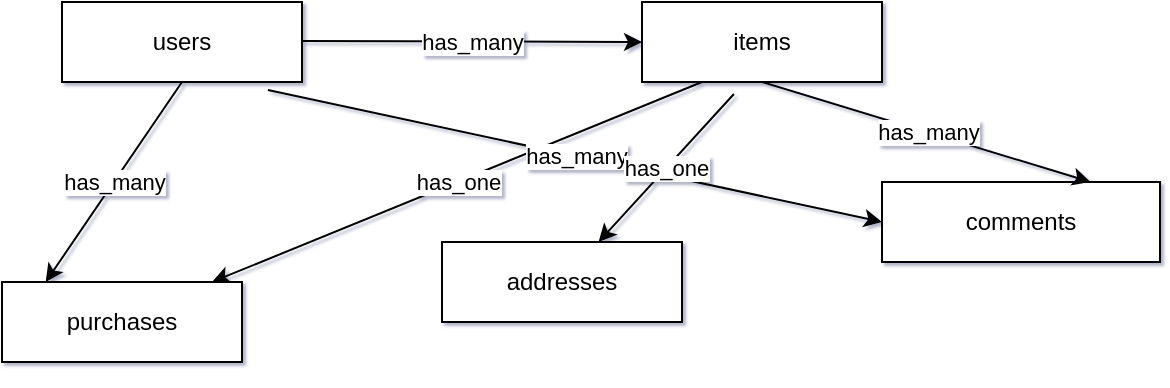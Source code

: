 <mxfile version="13.6.5">
    <diagram id="xWyK-RcXenSv-rnFcccI" name="ページ1">
        <mxGraphModel dx="675" dy="555" grid="1" gridSize="10" guides="1" tooltips="1" connect="1" arrows="1" fold="1" page="1" pageScale="1" pageWidth="827" pageHeight="1169" math="0" shadow="1">
            <root>
                <mxCell id="0"/>
                <mxCell id="1" parent="0"/>
                <mxCell id="3" value="users" style="rounded=0;whiteSpace=wrap;html=1;" vertex="1" parent="1">
                    <mxGeometry x="80" y="100" width="120" height="40" as="geometry"/>
                </mxCell>
                <mxCell id="4" value="items" style="rounded=0;whiteSpace=wrap;html=1;" vertex="1" parent="1">
                    <mxGeometry x="370" y="100" width="120" height="40" as="geometry"/>
                </mxCell>
                <mxCell id="7" style="edgeStyle=orthogonalEdgeStyle;rounded=0;orthogonalLoop=1;jettySize=auto;html=1;exitX=0.5;exitY=1;exitDx=0;exitDy=0;" edge="1" parent="1">
                    <mxGeometry relative="1" as="geometry">
                        <mxPoint x="430" y="280" as="sourcePoint"/>
                        <mxPoint x="430" y="280" as="targetPoint"/>
                    </mxGeometry>
                </mxCell>
                <mxCell id="21" value="" style="endArrow=classic;html=1;exitX=0.25;exitY=1;exitDx=0;exitDy=0;entryX=0.75;entryY=0;entryDx=0;entryDy=0;" edge="1" parent="1" source="4">
                    <mxGeometry relative="1" as="geometry">
                        <mxPoint x="390" y="210" as="sourcePoint"/>
                        <mxPoint x="155" y="240" as="targetPoint"/>
                    </mxGeometry>
                </mxCell>
                <mxCell id="22" value="has_one" style="edgeLabel;resizable=0;html=1;align=center;verticalAlign=middle;" connectable="0" vertex="1" parent="21">
                    <mxGeometry relative="1" as="geometry"/>
                </mxCell>
                <mxCell id="23" value="has_many" style="endArrow=classic;html=1;entryX=0;entryY=0.5;entryDx=0;entryDy=0;" edge="1" parent="1" target="4">
                    <mxGeometry relative="1" as="geometry">
                        <mxPoint x="200" y="119.5" as="sourcePoint"/>
                        <mxPoint x="300" y="119.5" as="targetPoint"/>
                    </mxGeometry>
                </mxCell>
                <mxCell id="28" value="" style="endArrow=classic;html=1;exitX=0.5;exitY=1;exitDx=0;exitDy=0;entryX=0.156;entryY=0;entryDx=0;entryDy=0;entryPerimeter=0;" edge="1" parent="1" source="3">
                    <mxGeometry relative="1" as="geometry">
                        <mxPoint x="320" y="360" as="sourcePoint"/>
                        <mxPoint x="71.84" y="240" as="targetPoint"/>
                    </mxGeometry>
                </mxCell>
                <mxCell id="29" value="has_many" style="edgeLabel;resizable=0;html=1;align=center;verticalAlign=middle;" connectable="0" vertex="1" parent="28">
                    <mxGeometry relative="1" as="geometry"/>
                </mxCell>
                <mxCell id="30" value="comments" style="rounded=0;whiteSpace=wrap;html=1;" vertex="1" parent="1">
                    <mxGeometry x="490" y="190" width="139" height="40" as="geometry"/>
                </mxCell>
                <mxCell id="32" value="" style="endArrow=classic;html=1;exitX=0.5;exitY=1;exitDx=0;exitDy=0;entryX=0.75;entryY=0;entryDx=0;entryDy=0;" edge="1" parent="1" source="4" target="30">
                    <mxGeometry relative="1" as="geometry">
                        <mxPoint x="430" y="190" as="sourcePoint"/>
                        <mxPoint x="530" y="190" as="targetPoint"/>
                    </mxGeometry>
                </mxCell>
                <mxCell id="33" value="has_many" style="edgeLabel;resizable=0;html=1;align=center;verticalAlign=middle;" connectable="0" vertex="1" parent="32">
                    <mxGeometry relative="1" as="geometry"/>
                </mxCell>
                <mxCell id="34" value="" style="endArrow=classic;html=1;exitX=0.858;exitY=1.1;exitDx=0;exitDy=0;exitPerimeter=0;entryX=0;entryY=0.5;entryDx=0;entryDy=0;" edge="1" parent="1" source="3" target="30">
                    <mxGeometry relative="1" as="geometry">
                        <mxPoint x="320" y="360" as="sourcePoint"/>
                        <mxPoint x="420" y="360" as="targetPoint"/>
                    </mxGeometry>
                </mxCell>
                <mxCell id="35" value="has_many" style="edgeLabel;resizable=0;html=1;align=center;verticalAlign=middle;" connectable="0" vertex="1" parent="34">
                    <mxGeometry relative="1" as="geometry"/>
                </mxCell>
                <mxCell id="36" value="addresses" style="rounded=0;whiteSpace=wrap;html=1;" vertex="1" parent="1">
                    <mxGeometry x="270" y="220" width="120" height="40" as="geometry"/>
                </mxCell>
                <mxCell id="37" value="has_one" style="endArrow=classic;html=1;exitX=0.383;exitY=1.15;exitDx=0;exitDy=0;exitPerimeter=0;" edge="1" parent="1" source="4" target="36">
                    <mxGeometry relative="1" as="geometry">
                        <mxPoint x="290" y="330" as="sourcePoint"/>
                        <mxPoint x="420" y="360" as="targetPoint"/>
                    </mxGeometry>
                </mxCell>
                <mxCell id="41" value="purchases" style="rounded=0;whiteSpace=wrap;html=1;" vertex="1" parent="1">
                    <mxGeometry x="50" y="240" width="120" height="40" as="geometry"/>
                </mxCell>
            </root>
        </mxGraphModel>
    </diagram>
</mxfile>